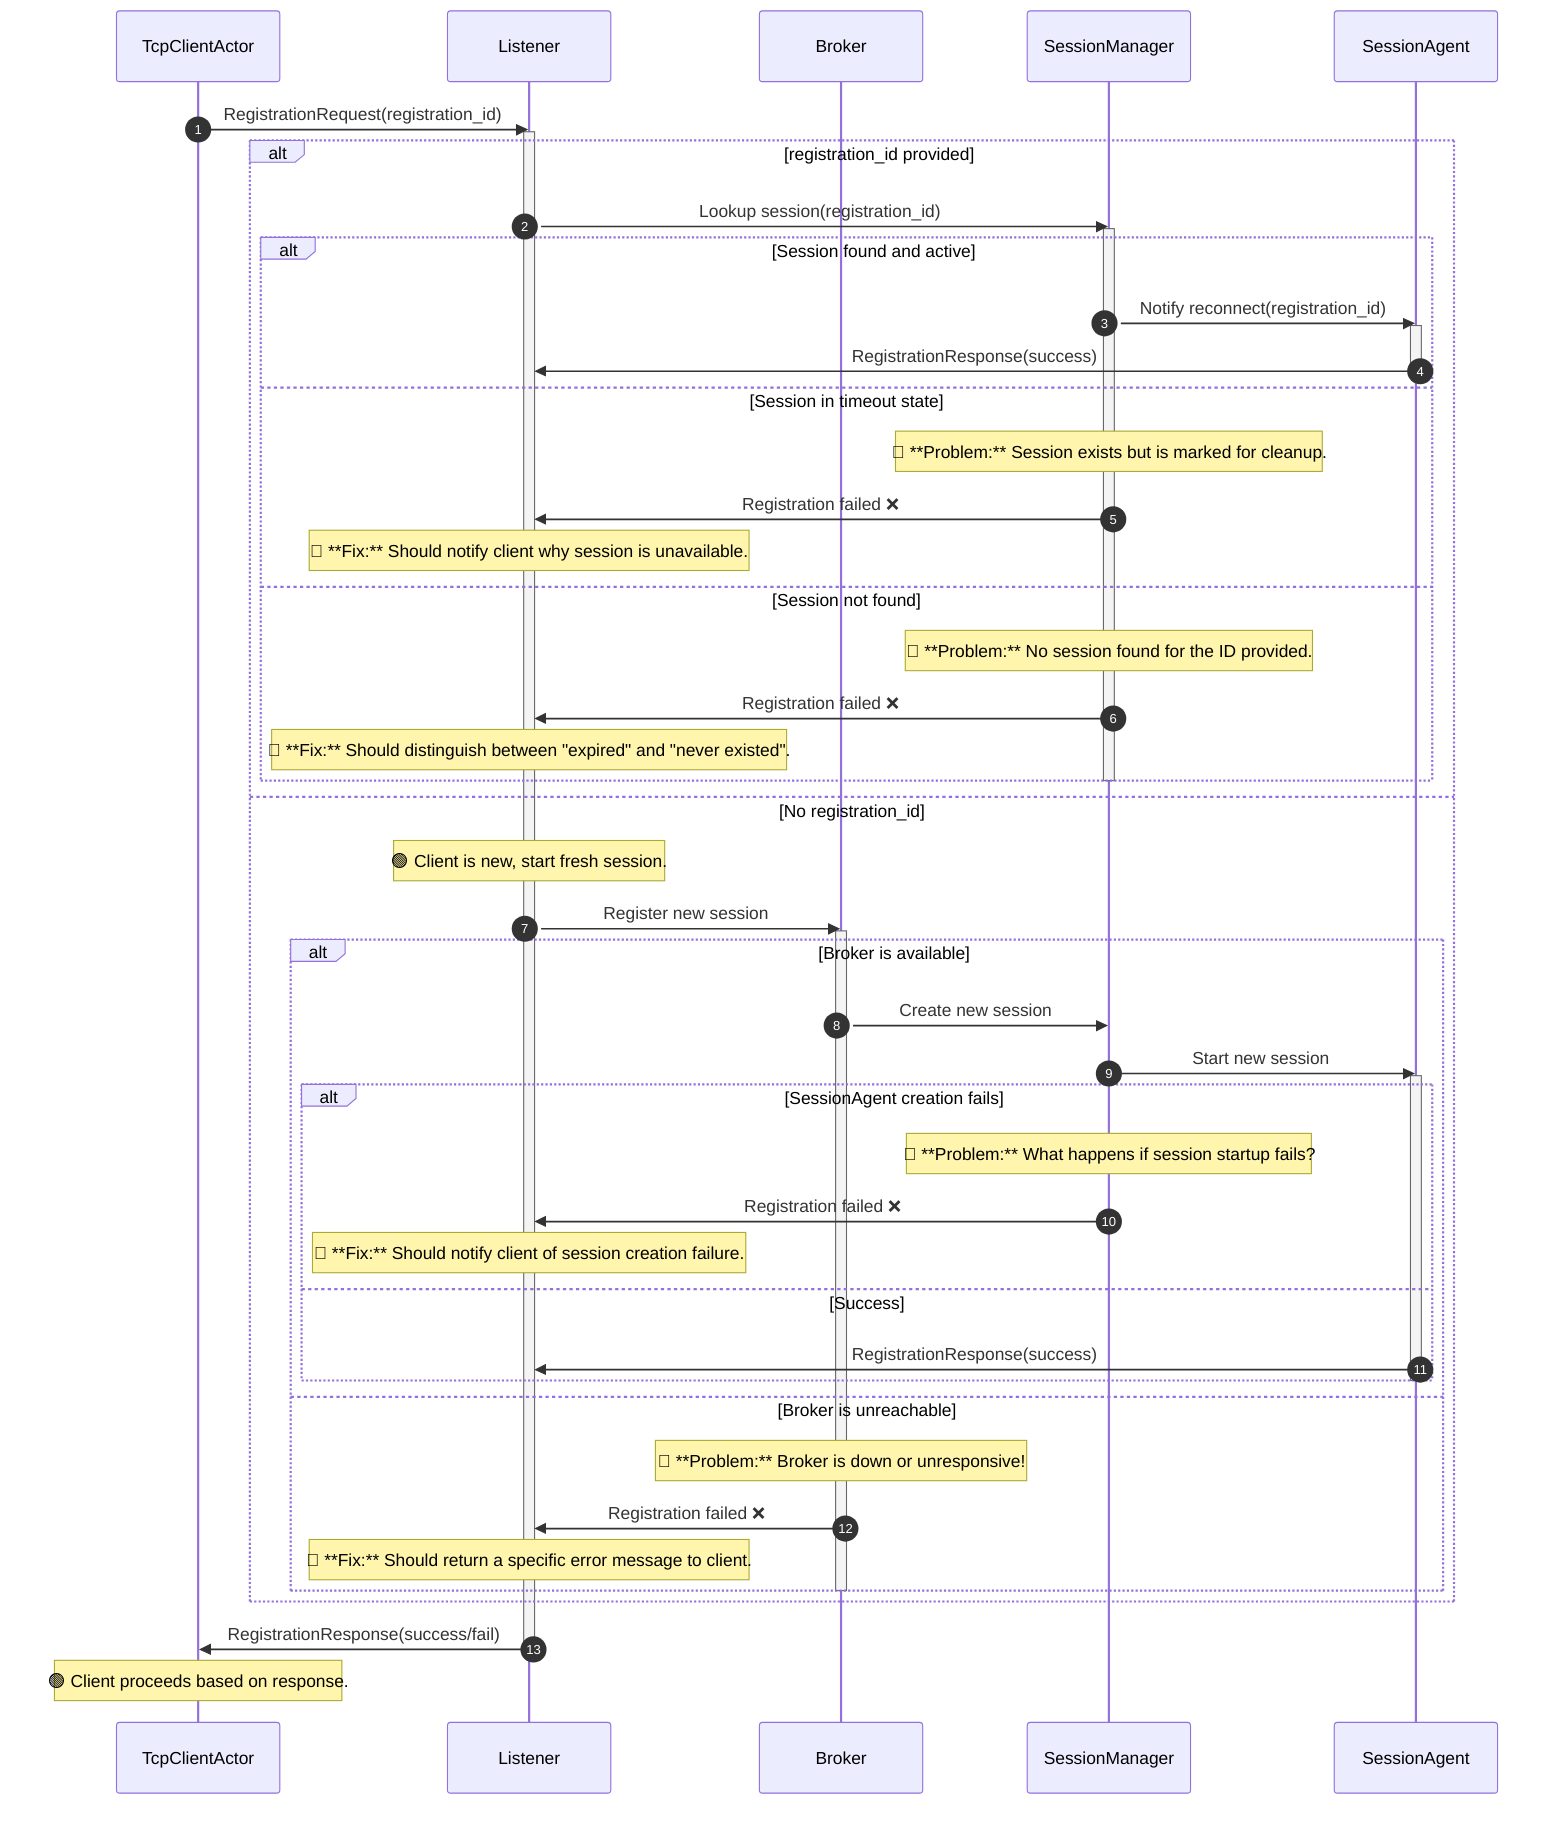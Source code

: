 sequenceDiagram
    autonumber
    participant Client as TcpClientActor
    participant Listener as Listener
    participant Broker as Broker
    participant SessionMgr as SessionManager
    participant Session as SessionAgent

    Client->>Listener: RegistrationRequest(registration_id)
    activate Listener

    alt registration_id provided
        Listener->>SessionMgr: Lookup session(registration_id)
        activate SessionMgr

        alt Session found and active
            SessionMgr->>Session: Notify reconnect(registration_id)
            activate Session
            Session->>Listener: RegistrationResponse(success)
            deactivate Session
        else Session in timeout state
            Note over SessionMgr: 🚨 **Problem:** Session exists but is marked for cleanup.  
            SessionMgr->>Listener: Registration failed ❌
            Note over Listener: 🔴 **Fix:** Should notify client why session is unavailable.
        else Session not found
            Note over SessionMgr: 🚨 **Problem:** No session found for the ID provided.  
            SessionMgr->>Listener: Registration failed ❌
            Note over Listener: 🔴 **Fix:** Should distinguish between "expired" and "never existed".
        end

        deactivate SessionMgr

    else No registration_id
        Note over Listener: 🟢 Client is new, start fresh session.
        Listener->>Broker: Register new session
        activate Broker

        alt Broker is available
            Broker->>SessionMgr: Create new session
            SessionMgr->>Session: Start new session
            activate Session
            alt SessionAgent creation fails
                Note over SessionMgr: 🚨 **Problem:** What happens if session startup fails?  
                SessionMgr->>Listener: Registration failed ❌
                Note over Listener: 🔴 **Fix:** Should notify client of session creation failure.
            else Success
                Session->>Listener: RegistrationResponse(success)
            end
            deactivate Session
        else Broker is unreachable
            Note over Broker: 🚨 **Problem:** Broker is down or unresponsive!  
            Broker->>Listener: Registration failed ❌
            Note over Listener: 🔴 **Fix:** Should return a specific error message to client.
        end

        deactivate Broker
    end

    Listener->>Client: RegistrationResponse(success/fail)
    deactivate Listener

    Note over Client: 🟢 Client proceeds based on response.